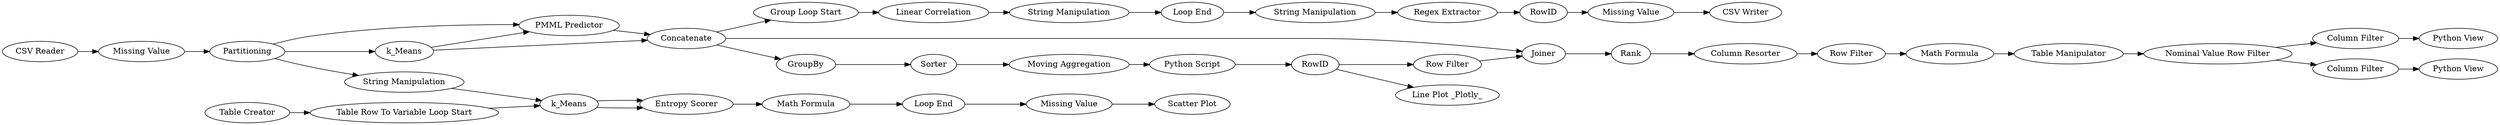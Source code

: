 digraph {
	1 [label="CSV Reader"]
	2 [label=k_Means]
	3 [label=Partitioning]
	4 [label="Missing Value"]
	5 [label="Table Creator"]
	6 [label="Table Row To Variable Loop Start"]
	7 [label="Entropy Scorer"]
	8 [label="String Manipulation"]
	9 [label="Loop End"]
	10 [label="Missing Value"]
	11 [label="Math Formula"]
	12 [label="Scatter Plot"]
	13 [label=k_Means]
	14 [label="PMML Predictor"]
	15 [label=Concatenate]
	16 [label="Linear Correlation"]
	17 [label="Group Loop Start"]
	19 [label="String Manipulation"]
	20 [label="Loop End"]
	21 [label=GroupBy]
	22 [label=Sorter]
	23 [label="Moving Aggregation"]
	24 [label="Line Plot _Plotly_"]
	25 [label="Python Script"]
	26 [label=RowID]
	27 [label="Row Filter"]
	28 [label=Joiner]
	29 [label=Rank]
	30 [label="Row Filter"]
	31 [label="Column Resorter"]
	32 [label="Table Manipulator"]
	33 [label="Math Formula"]
	34 [label="Python View"]
	35 [label="Nominal Value Row Filter"]
	36 [label="Column Filter"]
	37 [label="Python View"]
	38 [label="Column Filter"]
	39 [label="String Manipulation"]
	40 [label="Regex Extractor"]
	41 [label=RowID]
	42 [label="Missing Value"]
	43 [label="CSV Writer"]
	1 -> 4
	2 -> 7
	2 -> 7
	3 -> 8
	3 -> 14
	3 -> 13
	4 -> 3
	5 -> 6
	6 -> 2
	7 -> 11
	8 -> 2
	9 -> 10
	10 -> 12
	11 -> 9
	13 -> 15
	13 -> 14
	14 -> 15
	15 -> 28
	15 -> 21
	15 -> 17
	16 -> 19
	17 -> 16
	19 -> 20
	20 -> 39
	21 -> 22
	22 -> 23
	23 -> 25
	25 -> 26
	26 -> 27
	26 -> 24
	27 -> 28
	28 -> 29
	29 -> 31
	30 -> 33
	31 -> 30
	32 -> 35
	33 -> 32
	35 -> 38
	35 -> 36
	36 -> 34
	38 -> 37
	39 -> 40
	40 -> 41
	41 -> 42
	42 -> 43
	rankdir=LR
}
